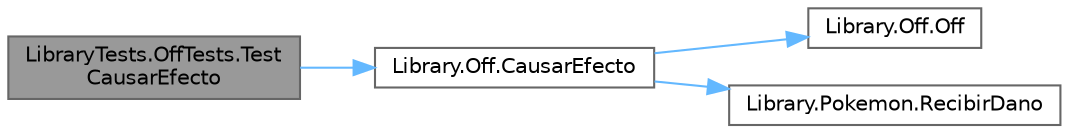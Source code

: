 digraph "LibraryTests.OffTests.TestCausarEfecto"
{
 // INTERACTIVE_SVG=YES
 // LATEX_PDF_SIZE
  bgcolor="transparent";
  edge [fontname=Helvetica,fontsize=10,labelfontname=Helvetica,labelfontsize=10];
  node [fontname=Helvetica,fontsize=10,shape=box,height=0.2,width=0.4];
  rankdir="LR";
  Node1 [id="Node000001",label="LibraryTests.OffTests.Test\lCausarEfecto",height=0.2,width=0.4,color="gray40", fillcolor="grey60", style="filled", fontcolor="black",tooltip="Este test comprueba que este ataque ocasione el efecto \"Envenenar\" correctamente."];
  Node1 -> Node2 [id="edge1_Node000001_Node000002",color="steelblue1",style="solid",tooltip=" "];
  Node2 [id="Node000002",label="Library.Off.CausarEfecto",height=0.2,width=0.4,color="grey40", fillcolor="white", style="filled",URL="$classLibrary_1_1Off.html#a6f15f15d10181ff1c0db1b522a044d98",tooltip="Causa el efecto \"Envenenar\" en el Pokémon ingresado."];
  Node2 -> Node3 [id="edge2_Node000002_Node000003",color="steelblue1",style="solid",tooltip=" "];
  Node3 [id="Node000003",label="Library.Off.Off",height=0.2,width=0.4,color="grey40", fillcolor="white", style="filled",URL="$classLibrary_1_1Off.html#a0fd0bf2d88c5ae7427d4a5989f49d8f7",tooltip="Inicializa una nueva instancia de la clase Off."];
  Node2 -> Node4 [id="edge3_Node000002_Node000004",color="steelblue1",style="solid",tooltip=" "];
  Node4 [id="Node000004",label="Library.Pokemon.RecibirDano",height=0.2,width=0.4,color="grey40", fillcolor="white", style="filled",URL="$classLibrary_1_1Pokemon.html#a03784149d4b8082db0019420686ac838",tooltip="Se encarga de dañar al Pokémon."];
}
